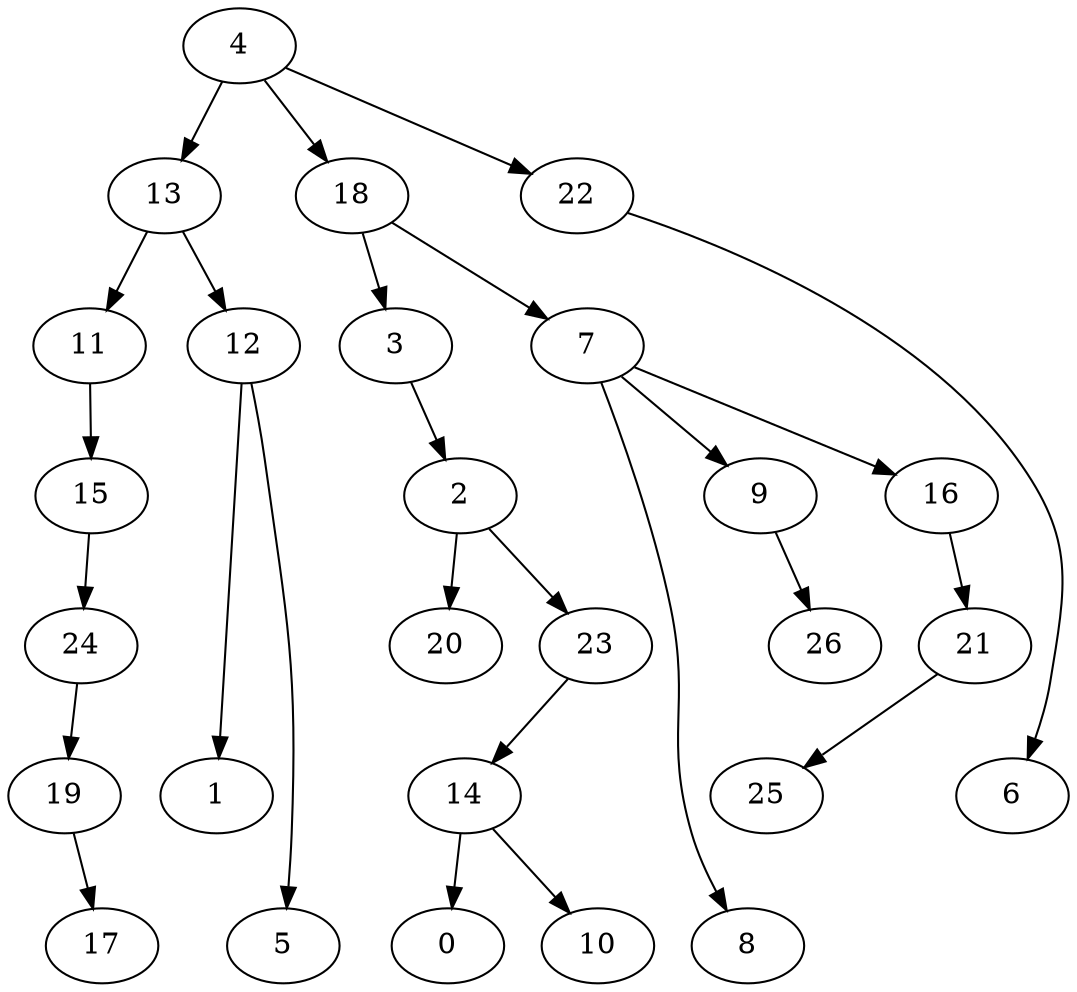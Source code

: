 digraph g {
0;
1;
2;
3;
4;
5;
6;
7;
8;
9;
10;
11;
12;
13;
14;
15;
16;
17;
18;
19;
20;
21;
22;
23;
24;
25;
26;
2 -> 20 [weight=0];
2 -> 23 [weight=0];
3 -> 2 [weight=0];
4 -> 22 [weight=0];
4 -> 13 [weight=0];
4 -> 18 [weight=0];
7 -> 8 [weight=0];
7 -> 9 [weight=0];
7 -> 16 [weight=0];
9 -> 26 [weight=0];
11 -> 15 [weight=0];
12 -> 1 [weight=0];
12 -> 5 [weight=0];
13 -> 12 [weight=0];
13 -> 11 [weight=0];
14 -> 0 [weight=0];
14 -> 10 [weight=0];
15 -> 24 [weight=0];
16 -> 21 [weight=0];
18 -> 3 [weight=0];
18 -> 7 [weight=0];
19 -> 17 [weight=0];
21 -> 25 [weight=0];
22 -> 6 [weight=0];
23 -> 14 [weight=0];
24 -> 19 [weight=0];
}
